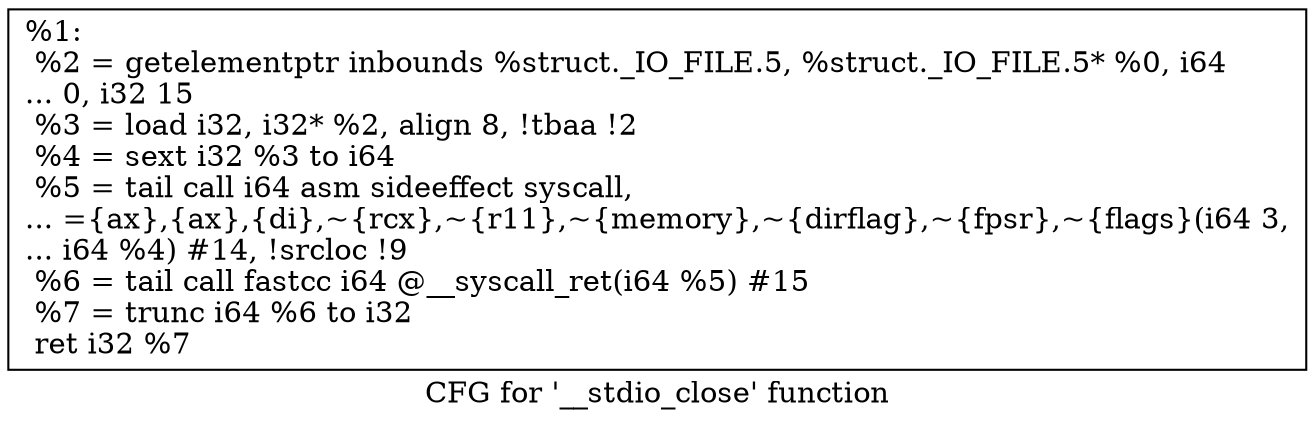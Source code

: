 digraph "CFG for '__stdio_close' function" {
	label="CFG for '__stdio_close' function";

	Node0x16c58d0 [shape=record,label="{%1:\l  %2 = getelementptr inbounds %struct._IO_FILE.5, %struct._IO_FILE.5* %0, i64\l... 0, i32 15\l  %3 = load i32, i32* %2, align 8, !tbaa !2\l  %4 = sext i32 %3 to i64\l  %5 = tail call i64 asm sideeffect syscall,\l... =\{ax\},\{ax\},\{di\},~\{rcx\},~\{r11\},~\{memory\},~\{dirflag\},~\{fpsr\},~\{flags\}(i64 3,\l... i64 %4) #14, !srcloc !9\l  %6 = tail call fastcc i64 @__syscall_ret(i64 %5) #15\l  %7 = trunc i64 %6 to i32\l  ret i32 %7\l}"];
}
